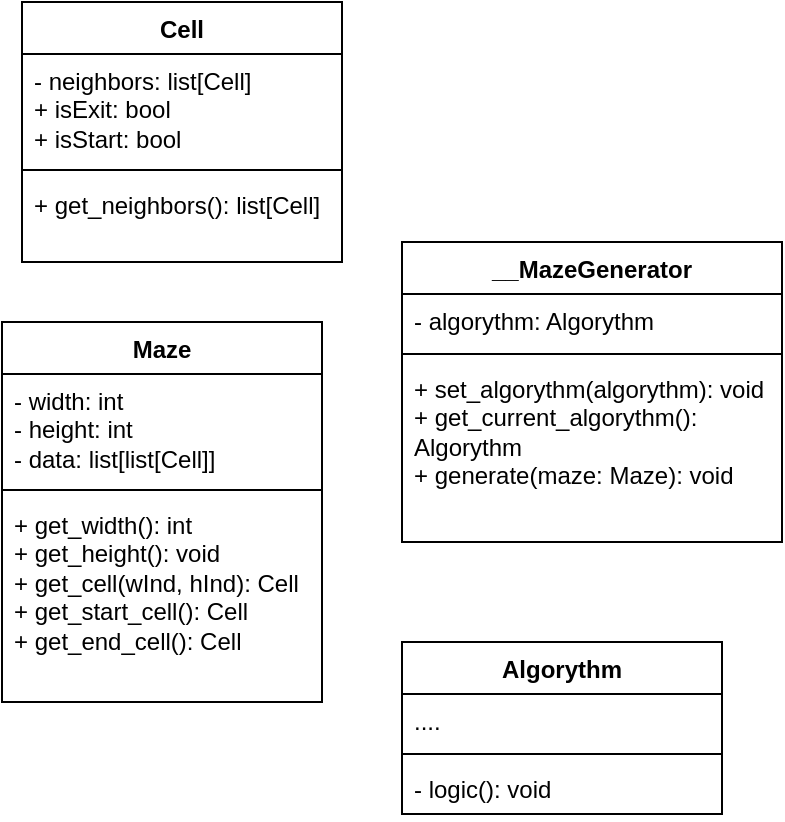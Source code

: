 <mxfile version="28.2.5">
  <diagram name="Страница — 1" id="lxICwSDdIzxTuKWXBi0t">
    <mxGraphModel dx="915" dy="522" grid="1" gridSize="10" guides="1" tooltips="1" connect="1" arrows="1" fold="1" page="1" pageScale="1" pageWidth="827" pageHeight="1169" math="0" shadow="0">
      <root>
        <mxCell id="0" />
        <mxCell id="1" parent="0" />
        <mxCell id="UNAEBDT1DvHpWt_HRKEn-5" value="Maze" style="swimlane;fontStyle=1;align=center;verticalAlign=top;childLayout=stackLayout;horizontal=1;startSize=26;horizontalStack=0;resizeParent=1;resizeParentMax=0;resizeLast=0;collapsible=1;marginBottom=0;whiteSpace=wrap;html=1;" parent="1" vertex="1">
          <mxGeometry x="40" y="200" width="160" height="190" as="geometry" />
        </mxCell>
        <mxCell id="UNAEBDT1DvHpWt_HRKEn-6" value="&lt;div&gt;- width: int&lt;/div&gt;&lt;div&gt;- height: int&lt;/div&gt;&lt;div&gt;- data: list[list[Cell]]&lt;/div&gt;" style="text;strokeColor=none;fillColor=none;align=left;verticalAlign=top;spacingLeft=4;spacingRight=4;overflow=hidden;rotatable=0;points=[[0,0.5],[1,0.5]];portConstraint=eastwest;whiteSpace=wrap;html=1;" parent="UNAEBDT1DvHpWt_HRKEn-5" vertex="1">
          <mxGeometry y="26" width="160" height="54" as="geometry" />
        </mxCell>
        <mxCell id="UNAEBDT1DvHpWt_HRKEn-7" value="" style="line;strokeWidth=1;fillColor=none;align=left;verticalAlign=middle;spacingTop=-1;spacingLeft=3;spacingRight=3;rotatable=0;labelPosition=right;points=[];portConstraint=eastwest;strokeColor=inherit;" parent="UNAEBDT1DvHpWt_HRKEn-5" vertex="1">
          <mxGeometry y="80" width="160" height="8" as="geometry" />
        </mxCell>
        <mxCell id="UNAEBDT1DvHpWt_HRKEn-8" value="&lt;div&gt;+ get_width(): int&lt;/div&gt;&lt;div&gt;+ get_height(): void&lt;/div&gt;&lt;div&gt;+ get_cell(wInd, hInd): Cell&lt;/div&gt;&lt;div&gt;+ get_start_cell(): Cell&lt;/div&gt;&lt;div&gt;+ get_end_cell(): Cell&lt;/div&gt;&lt;div&gt;&lt;br&gt;&lt;/div&gt;" style="text;strokeColor=none;fillColor=none;align=left;verticalAlign=top;spacingLeft=4;spacingRight=4;overflow=hidden;rotatable=0;points=[[0,0.5],[1,0.5]];portConstraint=eastwest;whiteSpace=wrap;html=1;" parent="UNAEBDT1DvHpWt_HRKEn-5" vertex="1">
          <mxGeometry y="88" width="160" height="102" as="geometry" />
        </mxCell>
        <mxCell id="UNAEBDT1DvHpWt_HRKEn-9" value="__MazeGenerator" style="swimlane;fontStyle=1;align=center;verticalAlign=top;childLayout=stackLayout;horizontal=1;startSize=26;horizontalStack=0;resizeParent=1;resizeParentMax=0;resizeLast=0;collapsible=1;marginBottom=0;whiteSpace=wrap;html=1;" parent="1" vertex="1">
          <mxGeometry x="240" y="160" width="190" height="150" as="geometry" />
        </mxCell>
        <mxCell id="UNAEBDT1DvHpWt_HRKEn-10" value="- algorythm: Algorythm" style="text;strokeColor=none;fillColor=none;align=left;verticalAlign=top;spacingLeft=4;spacingRight=4;overflow=hidden;rotatable=0;points=[[0,0.5],[1,0.5]];portConstraint=eastwest;whiteSpace=wrap;html=1;" parent="UNAEBDT1DvHpWt_HRKEn-9" vertex="1">
          <mxGeometry y="26" width="190" height="26" as="geometry" />
        </mxCell>
        <mxCell id="UNAEBDT1DvHpWt_HRKEn-11" value="" style="line;strokeWidth=1;fillColor=none;align=left;verticalAlign=middle;spacingTop=-1;spacingLeft=3;spacingRight=3;rotatable=0;labelPosition=right;points=[];portConstraint=eastwest;strokeColor=inherit;" parent="UNAEBDT1DvHpWt_HRKEn-9" vertex="1">
          <mxGeometry y="52" width="190" height="8" as="geometry" />
        </mxCell>
        <mxCell id="UNAEBDT1DvHpWt_HRKEn-12" value="&lt;div&gt;+ set_algorythm(algorythm): void&lt;/div&gt;&lt;div&gt;+ get_current_algorythm(): Algorythm&lt;/div&gt;&lt;div&gt;+ generate(maze: Maze): void&lt;/div&gt;&lt;div&gt;&lt;br&gt;&lt;/div&gt;" style="text;strokeColor=none;fillColor=none;align=left;verticalAlign=top;spacingLeft=4;spacingRight=4;overflow=hidden;rotatable=0;points=[[0,0.5],[1,0.5]];portConstraint=eastwest;whiteSpace=wrap;html=1;" parent="UNAEBDT1DvHpWt_HRKEn-9" vertex="1">
          <mxGeometry y="60" width="190" height="90" as="geometry" />
        </mxCell>
        <mxCell id="UNAEBDT1DvHpWt_HRKEn-17" value="Cell" style="swimlane;fontStyle=1;align=center;verticalAlign=top;childLayout=stackLayout;horizontal=1;startSize=26;horizontalStack=0;resizeParent=1;resizeParentMax=0;resizeLast=0;collapsible=1;marginBottom=0;whiteSpace=wrap;html=1;" parent="1" vertex="1">
          <mxGeometry x="50" y="40" width="160" height="130" as="geometry" />
        </mxCell>
        <mxCell id="UNAEBDT1DvHpWt_HRKEn-18" value="&lt;div&gt;- neighbors: list[Cell]&lt;/div&gt;&lt;div&gt;+ isExit: bool&lt;/div&gt;&lt;div&gt;+ isStart: bool&lt;/div&gt;" style="text;strokeColor=none;fillColor=none;align=left;verticalAlign=top;spacingLeft=4;spacingRight=4;overflow=hidden;rotatable=0;points=[[0,0.5],[1,0.5]];portConstraint=eastwest;whiteSpace=wrap;html=1;" parent="UNAEBDT1DvHpWt_HRKEn-17" vertex="1">
          <mxGeometry y="26" width="160" height="54" as="geometry" />
        </mxCell>
        <mxCell id="UNAEBDT1DvHpWt_HRKEn-19" value="" style="line;strokeWidth=1;fillColor=none;align=left;verticalAlign=middle;spacingTop=-1;spacingLeft=3;spacingRight=3;rotatable=0;labelPosition=right;points=[];portConstraint=eastwest;strokeColor=inherit;" parent="UNAEBDT1DvHpWt_HRKEn-17" vertex="1">
          <mxGeometry y="80" width="160" height="8" as="geometry" />
        </mxCell>
        <mxCell id="UNAEBDT1DvHpWt_HRKEn-20" value="+ get_neighbors(): list[Cell]" style="text;strokeColor=none;fillColor=none;align=left;verticalAlign=top;spacingLeft=4;spacingRight=4;overflow=hidden;rotatable=0;points=[[0,0.5],[1,0.5]];portConstraint=eastwest;whiteSpace=wrap;html=1;" parent="UNAEBDT1DvHpWt_HRKEn-17" vertex="1">
          <mxGeometry y="88" width="160" height="42" as="geometry" />
        </mxCell>
        <mxCell id="UNAEBDT1DvHpWt_HRKEn-21" value="Algorythm" style="swimlane;fontStyle=1;align=center;verticalAlign=top;childLayout=stackLayout;horizontal=1;startSize=26;horizontalStack=0;resizeParent=1;resizeParentMax=0;resizeLast=0;collapsible=1;marginBottom=0;whiteSpace=wrap;html=1;" parent="1" vertex="1">
          <mxGeometry x="240" y="360" width="160" height="86" as="geometry" />
        </mxCell>
        <mxCell id="UNAEBDT1DvHpWt_HRKEn-22" value="...." style="text;strokeColor=none;fillColor=none;align=left;verticalAlign=top;spacingLeft=4;spacingRight=4;overflow=hidden;rotatable=0;points=[[0,0.5],[1,0.5]];portConstraint=eastwest;whiteSpace=wrap;html=1;" parent="UNAEBDT1DvHpWt_HRKEn-21" vertex="1">
          <mxGeometry y="26" width="160" height="26" as="geometry" />
        </mxCell>
        <mxCell id="UNAEBDT1DvHpWt_HRKEn-23" value="" style="line;strokeWidth=1;fillColor=none;align=left;verticalAlign=middle;spacingTop=-1;spacingLeft=3;spacingRight=3;rotatable=0;labelPosition=right;points=[];portConstraint=eastwest;strokeColor=inherit;" parent="UNAEBDT1DvHpWt_HRKEn-21" vertex="1">
          <mxGeometry y="52" width="160" height="8" as="geometry" />
        </mxCell>
        <mxCell id="UNAEBDT1DvHpWt_HRKEn-24" value="- logic(): void" style="text;strokeColor=none;fillColor=none;align=left;verticalAlign=top;spacingLeft=4;spacingRight=4;overflow=hidden;rotatable=0;points=[[0,0.5],[1,0.5]];portConstraint=eastwest;whiteSpace=wrap;html=1;" parent="UNAEBDT1DvHpWt_HRKEn-21" vertex="1">
          <mxGeometry y="60" width="160" height="26" as="geometry" />
        </mxCell>
      </root>
    </mxGraphModel>
  </diagram>
</mxfile>
